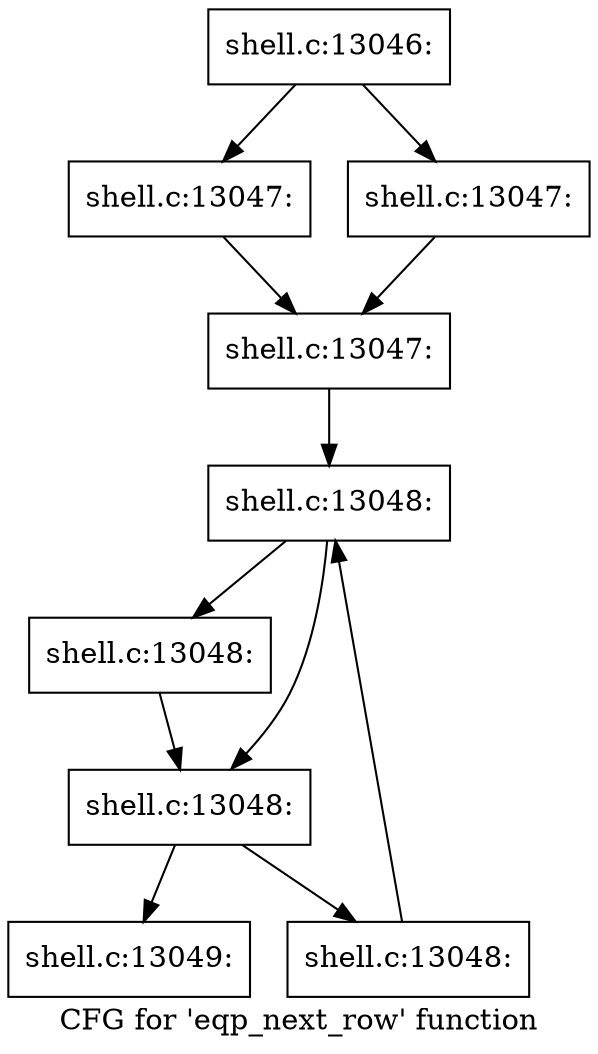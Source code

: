 digraph "CFG for 'eqp_next_row' function" {
	label="CFG for 'eqp_next_row' function";

	Node0x56027739c340 [shape=record,label="{shell.c:13046:}"];
	Node0x56027739c340 -> Node0x5602773a2130;
	Node0x56027739c340 -> Node0x5602773a2180;
	Node0x5602773a2130 [shape=record,label="{shell.c:13047:}"];
	Node0x5602773a2130 -> Node0x5602773a21d0;
	Node0x5602773a2180 [shape=record,label="{shell.c:13047:}"];
	Node0x5602773a2180 -> Node0x5602773a21d0;
	Node0x5602773a21d0 [shape=record,label="{shell.c:13047:}"];
	Node0x5602773a21d0 -> Node0x5602773a2aa0;
	Node0x5602773a2aa0 [shape=record,label="{shell.c:13048:}"];
	Node0x5602773a2aa0 -> Node0x5602773a2cd0;
	Node0x5602773a2aa0 -> Node0x5602773a2c80;
	Node0x5602773a2cd0 [shape=record,label="{shell.c:13048:}"];
	Node0x5602773a2cd0 -> Node0x5602773a2c80;
	Node0x5602773a2c80 [shape=record,label="{shell.c:13048:}"];
	Node0x5602773a2c80 -> Node0x5602773a3420;
	Node0x5602773a2c80 -> Node0x5602773a2c00;
	Node0x5602773a3420 [shape=record,label="{shell.c:13048:}"];
	Node0x5602773a3420 -> Node0x5602773a2aa0;
	Node0x5602773a2c00 [shape=record,label="{shell.c:13049:}"];
}

